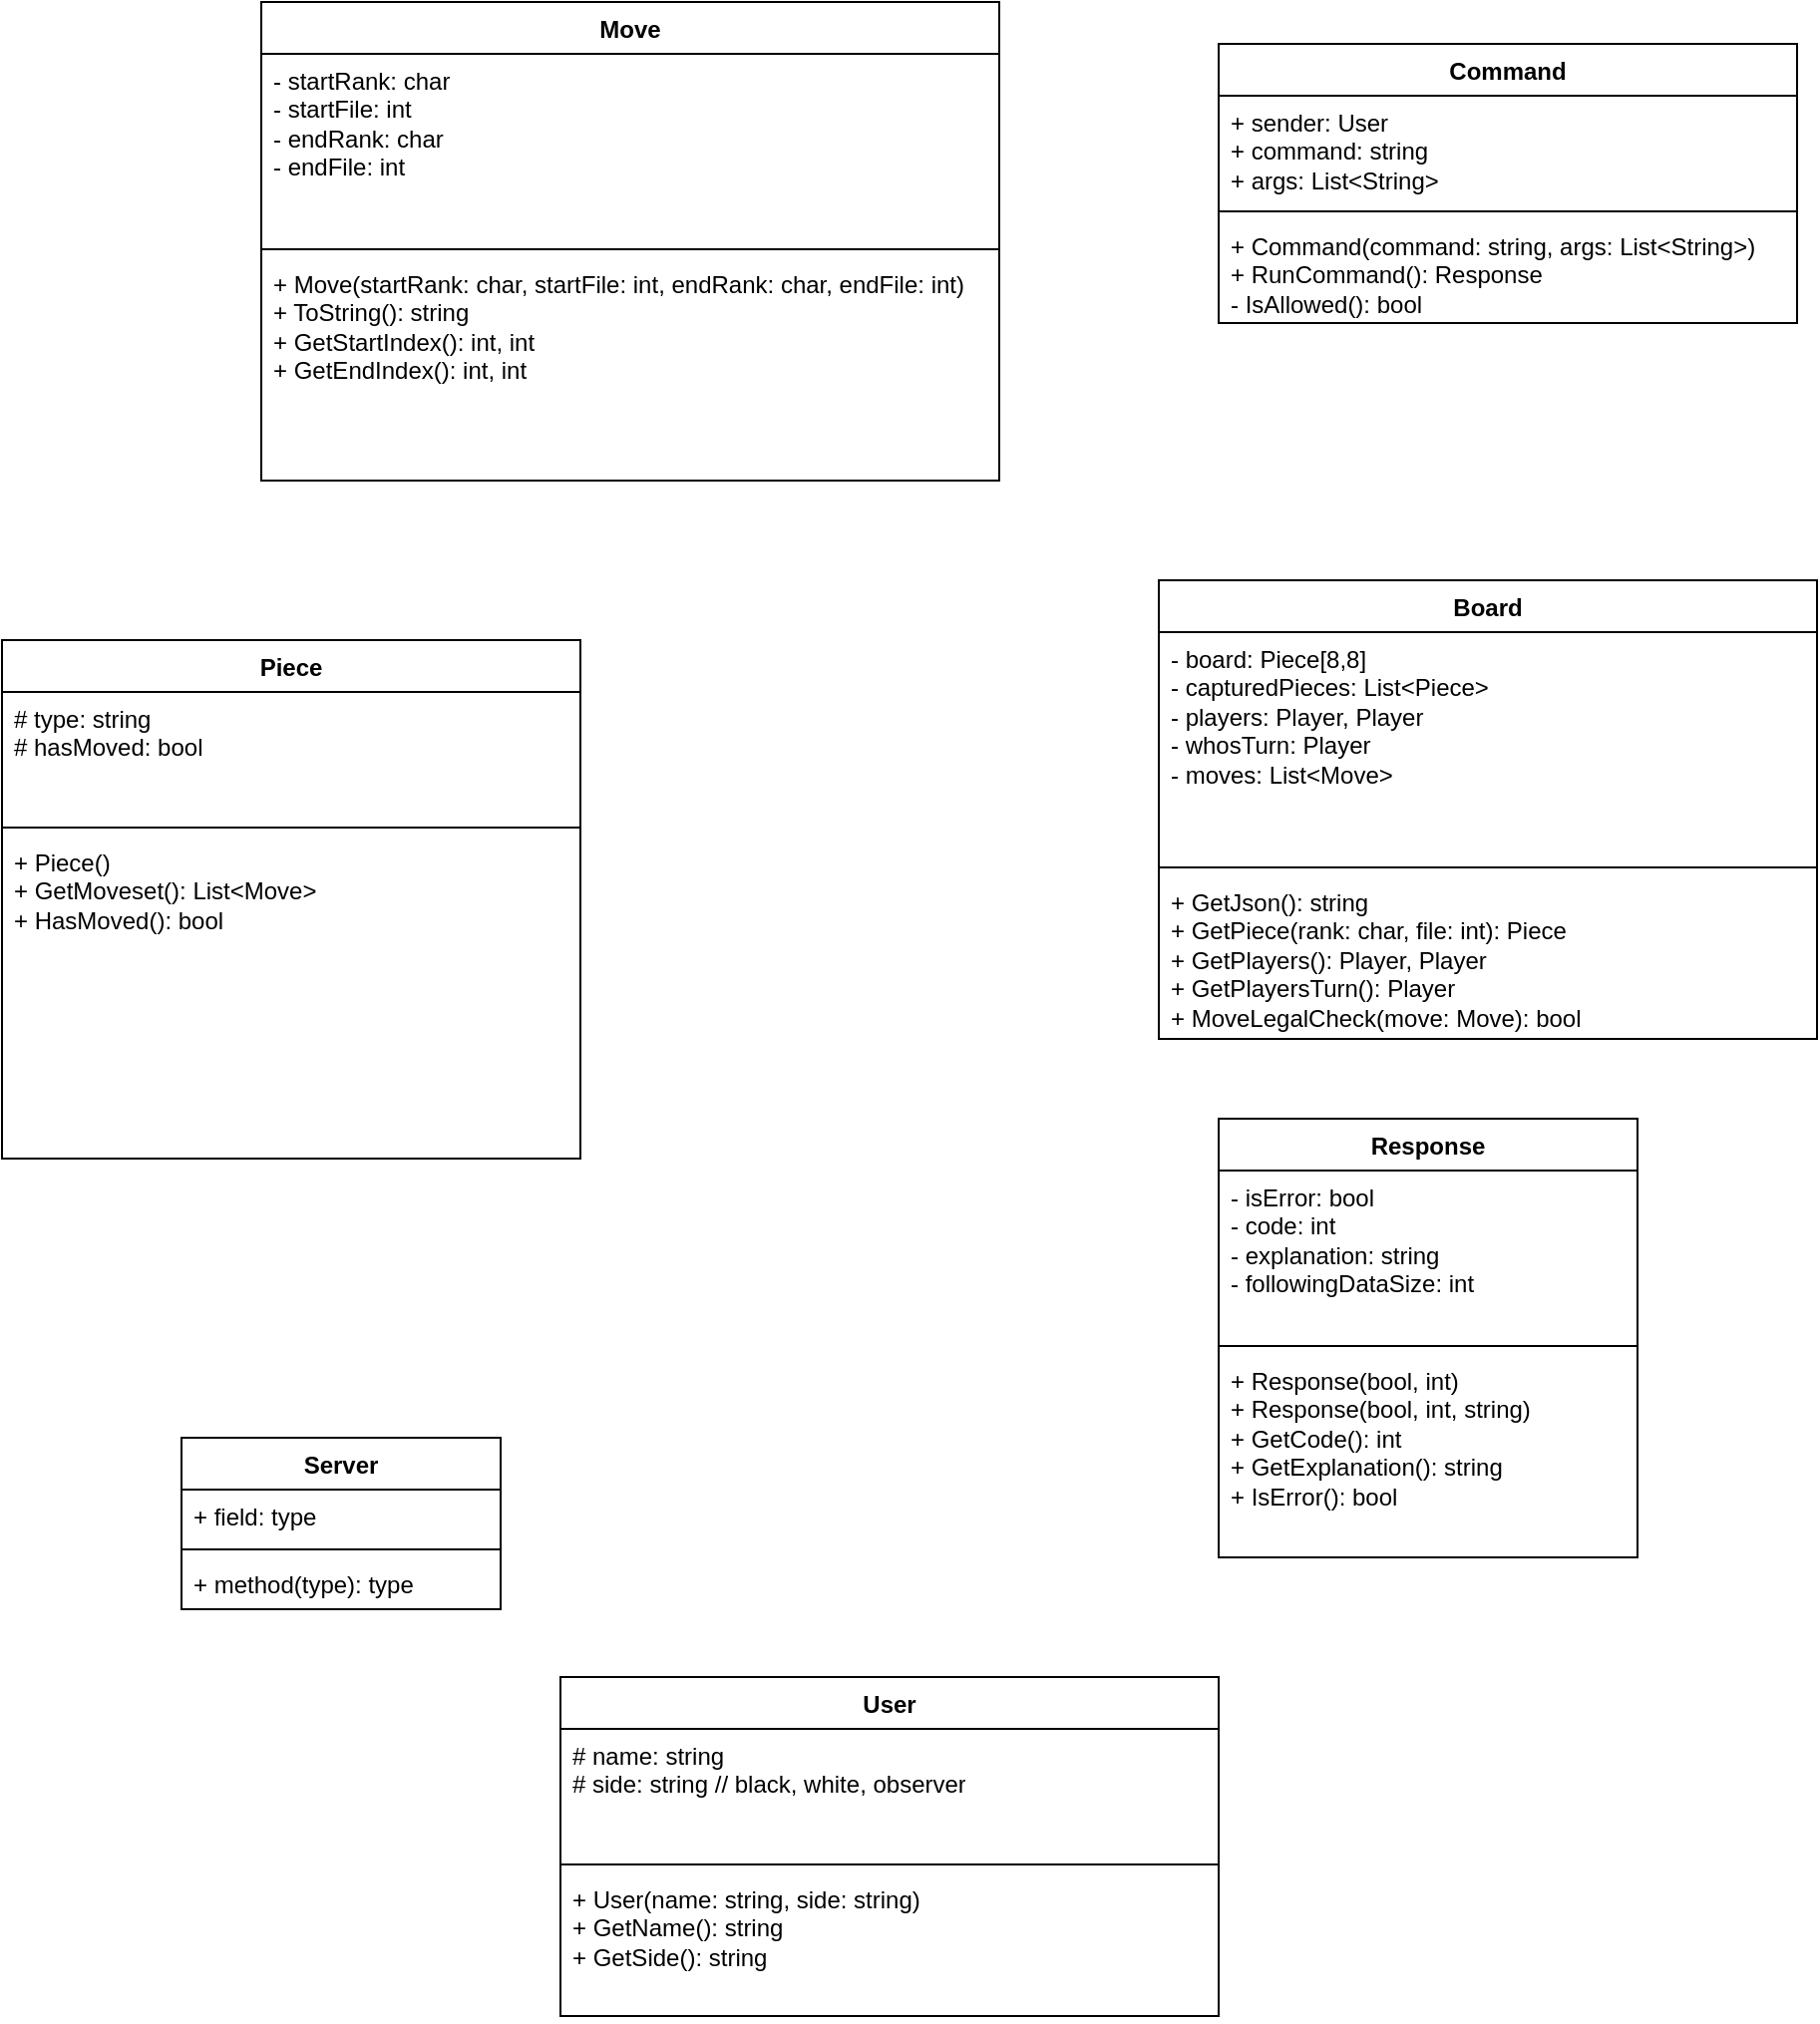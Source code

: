 <mxfile version="24.6.4" type="device">
  <diagram name="Page-1" id="aBUL2CViAhxrIHMLih27">
    <mxGraphModel dx="1690" dy="780" grid="1" gridSize="10" guides="1" tooltips="1" connect="1" arrows="1" fold="1" page="0" pageScale="1" pageWidth="850" pageHeight="1100" math="0" shadow="0">
      <root>
        <mxCell id="0" />
        <mxCell id="1" parent="0" />
        <mxCell id="p-wSS5P1BomwatWKjRec-5" value="Piece" style="swimlane;fontStyle=1;align=center;verticalAlign=top;childLayout=stackLayout;horizontal=1;startSize=26;horizontalStack=0;resizeParent=1;resizeParentMax=0;resizeLast=0;collapsible=1;marginBottom=0;whiteSpace=wrap;html=1;" parent="1" vertex="1">
          <mxGeometry x="-80" y="430" width="290" height="260" as="geometry" />
        </mxCell>
        <mxCell id="p-wSS5P1BomwatWKjRec-6" value="# type: string&lt;div&gt;# hasMoved: bool&lt;/div&gt;" style="text;strokeColor=none;fillColor=none;align=left;verticalAlign=top;spacingLeft=4;spacingRight=4;overflow=hidden;rotatable=0;points=[[0,0.5],[1,0.5]];portConstraint=eastwest;whiteSpace=wrap;html=1;" parent="p-wSS5P1BomwatWKjRec-5" vertex="1">
          <mxGeometry y="26" width="290" height="64" as="geometry" />
        </mxCell>
        <mxCell id="p-wSS5P1BomwatWKjRec-7" value="" style="line;strokeWidth=1;fillColor=none;align=left;verticalAlign=middle;spacingTop=-1;spacingLeft=3;spacingRight=3;rotatable=0;labelPosition=right;points=[];portConstraint=eastwest;strokeColor=inherit;" parent="p-wSS5P1BomwatWKjRec-5" vertex="1">
          <mxGeometry y="90" width="290" height="8" as="geometry" />
        </mxCell>
        <mxCell id="p-wSS5P1BomwatWKjRec-8" value="&lt;div&gt;+ Piece()&lt;/div&gt;&lt;div&gt;+ GetMoveset(): List&amp;lt;Move&amp;gt;&lt;/div&gt;&lt;div&gt;+ HasMoved(): bool&lt;/div&gt;" style="text;strokeColor=none;fillColor=none;align=left;verticalAlign=top;spacingLeft=4;spacingRight=4;overflow=hidden;rotatable=0;points=[[0,0.5],[1,0.5]];portConstraint=eastwest;whiteSpace=wrap;html=1;" parent="p-wSS5P1BomwatWKjRec-5" vertex="1">
          <mxGeometry y="98" width="290" height="162" as="geometry" />
        </mxCell>
        <mxCell id="p-wSS5P1BomwatWKjRec-9" value="Board" style="swimlane;fontStyle=1;align=center;verticalAlign=top;childLayout=stackLayout;horizontal=1;startSize=26;horizontalStack=0;resizeParent=1;resizeParentMax=0;resizeLast=0;collapsible=1;marginBottom=0;whiteSpace=wrap;html=1;" parent="1" vertex="1">
          <mxGeometry x="500" y="400" width="330" height="230" as="geometry" />
        </mxCell>
        <mxCell id="p-wSS5P1BomwatWKjRec-10" value="- board: Piece[8,8]&lt;div&gt;- capturedPieces: List&amp;lt;Piece&amp;gt;&lt;br&gt;&lt;div&gt;- players: Player, Player&lt;/div&gt;&lt;div&gt;- whosTurn: Player&lt;/div&gt;&lt;div&gt;- moves: List&amp;lt;Move&amp;gt;&lt;/div&gt;&lt;/div&gt;" style="text;strokeColor=none;fillColor=none;align=left;verticalAlign=top;spacingLeft=4;spacingRight=4;overflow=hidden;rotatable=0;points=[[0,0.5],[1,0.5]];portConstraint=eastwest;whiteSpace=wrap;html=1;" parent="p-wSS5P1BomwatWKjRec-9" vertex="1">
          <mxGeometry y="26" width="330" height="114" as="geometry" />
        </mxCell>
        <mxCell id="p-wSS5P1BomwatWKjRec-11" value="" style="line;strokeWidth=1;fillColor=none;align=left;verticalAlign=middle;spacingTop=-1;spacingLeft=3;spacingRight=3;rotatable=0;labelPosition=right;points=[];portConstraint=eastwest;strokeColor=inherit;" parent="p-wSS5P1BomwatWKjRec-9" vertex="1">
          <mxGeometry y="140" width="330" height="8" as="geometry" />
        </mxCell>
        <mxCell id="p-wSS5P1BomwatWKjRec-12" value="+ GetJson(): string&lt;div&gt;+ GetPiece(rank: char, file: int): Piece&lt;/div&gt;&lt;div&gt;+ GetPlayers(): Player, Player&lt;/div&gt;&lt;div&gt;+ GetPlayersTurn(): Player&lt;/div&gt;&lt;div&gt;+ MoveLegalCheck(move: Move): bool&lt;/div&gt;" style="text;strokeColor=none;fillColor=none;align=left;verticalAlign=top;spacingLeft=4;spacingRight=4;overflow=hidden;rotatable=0;points=[[0,0.5],[1,0.5]];portConstraint=eastwest;whiteSpace=wrap;html=1;" parent="p-wSS5P1BomwatWKjRec-9" vertex="1">
          <mxGeometry y="148" width="330" height="82" as="geometry" />
        </mxCell>
        <mxCell id="p-wSS5P1BomwatWKjRec-13" value="Move" style="swimlane;fontStyle=1;align=center;verticalAlign=top;childLayout=stackLayout;horizontal=1;startSize=26;horizontalStack=0;resizeParent=1;resizeParentMax=0;resizeLast=0;collapsible=1;marginBottom=0;whiteSpace=wrap;html=1;" parent="1" vertex="1">
          <mxGeometry x="50" y="110" width="370" height="240" as="geometry" />
        </mxCell>
        <mxCell id="p-wSS5P1BomwatWKjRec-14" value="&lt;div&gt;- startRank: char&lt;/div&gt;&lt;div&gt;- startFile: int&lt;/div&gt;&lt;div&gt;- endRank: char&lt;/div&gt;&lt;div&gt;- endFile: int&lt;/div&gt;" style="text;strokeColor=none;fillColor=none;align=left;verticalAlign=top;spacingLeft=4;spacingRight=4;overflow=hidden;rotatable=0;points=[[0,0.5],[1,0.5]];portConstraint=eastwest;whiteSpace=wrap;html=1;" parent="p-wSS5P1BomwatWKjRec-13" vertex="1">
          <mxGeometry y="26" width="370" height="94" as="geometry" />
        </mxCell>
        <mxCell id="p-wSS5P1BomwatWKjRec-15" value="" style="line;strokeWidth=1;fillColor=none;align=left;verticalAlign=middle;spacingTop=-1;spacingLeft=3;spacingRight=3;rotatable=0;labelPosition=right;points=[];portConstraint=eastwest;strokeColor=inherit;" parent="p-wSS5P1BomwatWKjRec-13" vertex="1">
          <mxGeometry y="120" width="370" height="8" as="geometry" />
        </mxCell>
        <mxCell id="p-wSS5P1BomwatWKjRec-16" value="+ Move(startRank: char, startFile: int, endRank: char, endFile: int)&lt;div&gt;+ ToString(): string&lt;/div&gt;&lt;div&gt;+ GetStartIndex(): int, int&lt;/div&gt;&lt;div&gt;+ GetEndIndex(): int, int&lt;/div&gt;" style="text;strokeColor=none;fillColor=none;align=left;verticalAlign=top;spacingLeft=4;spacingRight=4;overflow=hidden;rotatable=0;points=[[0,0.5],[1,0.5]];portConstraint=eastwest;whiteSpace=wrap;html=1;" parent="p-wSS5P1BomwatWKjRec-13" vertex="1">
          <mxGeometry y="128" width="370" height="112" as="geometry" />
        </mxCell>
        <mxCell id="p-wSS5P1BomwatWKjRec-17" value="Command" style="swimlane;fontStyle=1;align=center;verticalAlign=top;childLayout=stackLayout;horizontal=1;startSize=26;horizontalStack=0;resizeParent=1;resizeParentMax=0;resizeLast=0;collapsible=1;marginBottom=0;whiteSpace=wrap;html=1;" parent="1" vertex="1">
          <mxGeometry x="530" y="131" width="290" height="140" as="geometry" />
        </mxCell>
        <mxCell id="p-wSS5P1BomwatWKjRec-18" value="&lt;div&gt;+ sender: User&lt;/div&gt;+ command: string&lt;div&gt;+ args: List&amp;lt;String&amp;gt;&lt;/div&gt;" style="text;strokeColor=none;fillColor=none;align=left;verticalAlign=top;spacingLeft=4;spacingRight=4;overflow=hidden;rotatable=0;points=[[0,0.5],[1,0.5]];portConstraint=eastwest;whiteSpace=wrap;html=1;" parent="p-wSS5P1BomwatWKjRec-17" vertex="1">
          <mxGeometry y="26" width="290" height="54" as="geometry" />
        </mxCell>
        <mxCell id="p-wSS5P1BomwatWKjRec-19" value="" style="line;strokeWidth=1;fillColor=none;align=left;verticalAlign=middle;spacingTop=-1;spacingLeft=3;spacingRight=3;rotatable=0;labelPosition=right;points=[];portConstraint=eastwest;strokeColor=inherit;" parent="p-wSS5P1BomwatWKjRec-17" vertex="1">
          <mxGeometry y="80" width="290" height="8" as="geometry" />
        </mxCell>
        <mxCell id="p-wSS5P1BomwatWKjRec-20" value="+ Command(command: string, args: List&amp;lt;String&amp;gt;)&lt;div&gt;+ RunCommand(): Response&lt;/div&gt;&lt;div&gt;- IsAllowed(): bool&lt;/div&gt;" style="text;strokeColor=none;fillColor=none;align=left;verticalAlign=top;spacingLeft=4;spacingRight=4;overflow=hidden;rotatable=0;points=[[0,0.5],[1,0.5]];portConstraint=eastwest;whiteSpace=wrap;html=1;" parent="p-wSS5P1BomwatWKjRec-17" vertex="1">
          <mxGeometry y="88" width="290" height="52" as="geometry" />
        </mxCell>
        <mxCell id="ZXQiBLE2b8v2eMNUaBzQ-1" value="User" style="swimlane;fontStyle=1;align=center;verticalAlign=top;childLayout=stackLayout;horizontal=1;startSize=26;horizontalStack=0;resizeParent=1;resizeParentMax=0;resizeLast=0;collapsible=1;marginBottom=0;whiteSpace=wrap;html=1;" parent="1" vertex="1">
          <mxGeometry x="200" y="950" width="330" height="170" as="geometry" />
        </mxCell>
        <mxCell id="ZXQiBLE2b8v2eMNUaBzQ-2" value="# name: string&lt;div&gt;# side: string // black, white, observer&lt;/div&gt;" style="text;strokeColor=none;fillColor=none;align=left;verticalAlign=top;spacingLeft=4;spacingRight=4;overflow=hidden;rotatable=0;points=[[0,0.5],[1,0.5]];portConstraint=eastwest;whiteSpace=wrap;html=1;" parent="ZXQiBLE2b8v2eMNUaBzQ-1" vertex="1">
          <mxGeometry y="26" width="330" height="64" as="geometry" />
        </mxCell>
        <mxCell id="ZXQiBLE2b8v2eMNUaBzQ-3" value="" style="line;strokeWidth=1;fillColor=none;align=left;verticalAlign=middle;spacingTop=-1;spacingLeft=3;spacingRight=3;rotatable=0;labelPosition=right;points=[];portConstraint=eastwest;strokeColor=inherit;" parent="ZXQiBLE2b8v2eMNUaBzQ-1" vertex="1">
          <mxGeometry y="90" width="330" height="8" as="geometry" />
        </mxCell>
        <mxCell id="ZXQiBLE2b8v2eMNUaBzQ-4" value="+ User(name: string, side: string)&lt;div&gt;+ GetName(): string&lt;/div&gt;&lt;div&gt;+ GetSide(): string&lt;/div&gt;" style="text;strokeColor=none;fillColor=none;align=left;verticalAlign=top;spacingLeft=4;spacingRight=4;overflow=hidden;rotatable=0;points=[[0,0.5],[1,0.5]];portConstraint=eastwest;whiteSpace=wrap;html=1;" parent="ZXQiBLE2b8v2eMNUaBzQ-1" vertex="1">
          <mxGeometry y="98" width="330" height="72" as="geometry" />
        </mxCell>
        <mxCell id="rC7D5G5wrQmMCtYCsJhd-1" value="Server" style="swimlane;fontStyle=1;align=center;verticalAlign=top;childLayout=stackLayout;horizontal=1;startSize=26;horizontalStack=0;resizeParent=1;resizeParentMax=0;resizeLast=0;collapsible=1;marginBottom=0;whiteSpace=wrap;html=1;" parent="1" vertex="1">
          <mxGeometry x="10" y="830" width="160" height="86" as="geometry" />
        </mxCell>
        <mxCell id="rC7D5G5wrQmMCtYCsJhd-2" value="+ field: type" style="text;strokeColor=none;fillColor=none;align=left;verticalAlign=top;spacingLeft=4;spacingRight=4;overflow=hidden;rotatable=0;points=[[0,0.5],[1,0.5]];portConstraint=eastwest;whiteSpace=wrap;html=1;" parent="rC7D5G5wrQmMCtYCsJhd-1" vertex="1">
          <mxGeometry y="26" width="160" height="26" as="geometry" />
        </mxCell>
        <mxCell id="rC7D5G5wrQmMCtYCsJhd-3" value="" style="line;strokeWidth=1;fillColor=none;align=left;verticalAlign=middle;spacingTop=-1;spacingLeft=3;spacingRight=3;rotatable=0;labelPosition=right;points=[];portConstraint=eastwest;strokeColor=inherit;" parent="rC7D5G5wrQmMCtYCsJhd-1" vertex="1">
          <mxGeometry y="52" width="160" height="8" as="geometry" />
        </mxCell>
        <mxCell id="rC7D5G5wrQmMCtYCsJhd-4" value="+ method(type): type" style="text;strokeColor=none;fillColor=none;align=left;verticalAlign=top;spacingLeft=4;spacingRight=4;overflow=hidden;rotatable=0;points=[[0,0.5],[1,0.5]];portConstraint=eastwest;whiteSpace=wrap;html=1;" parent="rC7D5G5wrQmMCtYCsJhd-1" vertex="1">
          <mxGeometry y="60" width="160" height="26" as="geometry" />
        </mxCell>
        <mxCell id="ph5SRnfKnLZv2hhVM1gq-1" value="Response" style="swimlane;fontStyle=1;align=center;verticalAlign=top;childLayout=stackLayout;horizontal=1;startSize=26;horizontalStack=0;resizeParent=1;resizeParentMax=0;resizeLast=0;collapsible=1;marginBottom=0;whiteSpace=wrap;html=1;" vertex="1" parent="1">
          <mxGeometry x="530" y="670" width="210" height="220" as="geometry" />
        </mxCell>
        <mxCell id="ph5SRnfKnLZv2hhVM1gq-2" value="- isError: bool&lt;div&gt;- code: int&lt;br&gt;&lt;div&gt;- explanation: string&lt;/div&gt;&lt;/div&gt;&lt;div&gt;- followingDataSize: int&lt;/div&gt;" style="text;strokeColor=none;fillColor=none;align=left;verticalAlign=top;spacingLeft=4;spacingRight=4;overflow=hidden;rotatable=0;points=[[0,0.5],[1,0.5]];portConstraint=eastwest;whiteSpace=wrap;html=1;" vertex="1" parent="ph5SRnfKnLZv2hhVM1gq-1">
          <mxGeometry y="26" width="210" height="84" as="geometry" />
        </mxCell>
        <mxCell id="ph5SRnfKnLZv2hhVM1gq-3" value="" style="line;strokeWidth=1;fillColor=none;align=left;verticalAlign=middle;spacingTop=-1;spacingLeft=3;spacingRight=3;rotatable=0;labelPosition=right;points=[];portConstraint=eastwest;strokeColor=inherit;" vertex="1" parent="ph5SRnfKnLZv2hhVM1gq-1">
          <mxGeometry y="110" width="210" height="8" as="geometry" />
        </mxCell>
        <mxCell id="ph5SRnfKnLZv2hhVM1gq-4" value="+ Response(bool, int)&lt;div&gt;+ Response(bool, int, string)&lt;/div&gt;&lt;div&gt;+ GetCode(): int&lt;/div&gt;&lt;div&gt;+ GetExplanation(): string&lt;/div&gt;&lt;div&gt;+ IsError(): bool&lt;/div&gt;" style="text;strokeColor=none;fillColor=none;align=left;verticalAlign=top;spacingLeft=4;spacingRight=4;overflow=hidden;rotatable=0;points=[[0,0.5],[1,0.5]];portConstraint=eastwest;whiteSpace=wrap;html=1;" vertex="1" parent="ph5SRnfKnLZv2hhVM1gq-1">
          <mxGeometry y="118" width="210" height="102" as="geometry" />
        </mxCell>
      </root>
    </mxGraphModel>
  </diagram>
</mxfile>
